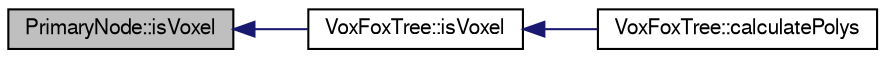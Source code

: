 digraph "PrimaryNode::isVoxel"
{
  edge [fontname="FreeSans",fontsize="10",labelfontname="FreeSans",labelfontsize="10"];
  node [fontname="FreeSans",fontsize="10",shape=record];
  rankdir="LR";
  Node1 [label="PrimaryNode::isVoxel",height=0.2,width=0.4,color="black", fillcolor="grey75", style="filled", fontcolor="black"];
  Node1 -> Node2 [dir="back",color="midnightblue",fontsize="10",style="solid",fontname="FreeSans"];
  Node2 [label="VoxFoxTree::isVoxel",height=0.2,width=0.4,color="black", fillcolor="white", style="filled",URL="$class_vox_fox_tree.html#af6d2d695e0314fa3fbe697d31ce7952b",tooltip="isVoxel checks if a Voxel is present within the VoxFoxTree at _position "];
  Node2 -> Node3 [dir="back",color="midnightblue",fontsize="10",style="solid",fontname="FreeSans"];
  Node3 [label="VoxFoxTree::calculatePolys",height=0.2,width=0.4,color="black", fillcolor="white", style="filled",URL="$class_vox_fox_tree.html#ad823b4ae4d9911dd6b9aec774337664b",tooltip="calculatePolys This function calculates m_vertexes, m_normals and m_texturecoords for OpenGL use from..."];
}
